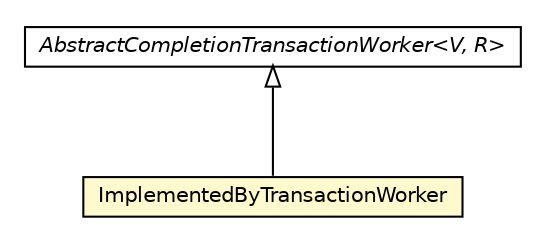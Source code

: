 #!/usr/local/bin/dot
#
# Class diagram 
# Generated by UMLGraph version 5.1 (http://www.umlgraph.org/)
#

digraph G {
	edge [fontname="Helvetica",fontsize=10,labelfontname="Helvetica",labelfontsize=10];
	node [fontname="Helvetica",fontsize=10,shape=plaintext];
	nodesep=0.25;
	ranksep=0.5;
	// org.androidtransfuse.analysis.module.ImplementedByTransactionWorker
	c56234 [label=<<table title="org.androidtransfuse.analysis.module.ImplementedByTransactionWorker" border="0" cellborder="1" cellspacing="0" cellpadding="2" port="p" bgcolor="lemonChiffon" href="./ImplementedByTransactionWorker.html">
		<tr><td><table border="0" cellspacing="0" cellpadding="1">
<tr><td align="center" balign="center"> ImplementedByTransactionWorker </td></tr>
		</table></td></tr>
		</table>>, fontname="Helvetica", fontcolor="black", fontsize=10.0];
	// org.androidtransfuse.processor.AbstractCompletionTransactionWorker<V, R>
	c56338 [label=<<table title="org.androidtransfuse.processor.AbstractCompletionTransactionWorker" border="0" cellborder="1" cellspacing="0" cellpadding="2" port="p" href="../../processor/AbstractCompletionTransactionWorker.html">
		<tr><td><table border="0" cellspacing="0" cellpadding="1">
<tr><td align="center" balign="center"><font face="Helvetica-Oblique"> AbstractCompletionTransactionWorker&lt;V, R&gt; </font></td></tr>
		</table></td></tr>
		</table>>, fontname="Helvetica", fontcolor="black", fontsize=10.0];
	//org.androidtransfuse.analysis.module.ImplementedByTransactionWorker extends org.androidtransfuse.processor.AbstractCompletionTransactionWorker<javax.inject.Provider<org.androidtransfuse.adapter.ASTType>, java.lang.Void>
	c56338:p -> c56234:p [dir=back,arrowtail=empty];
}


